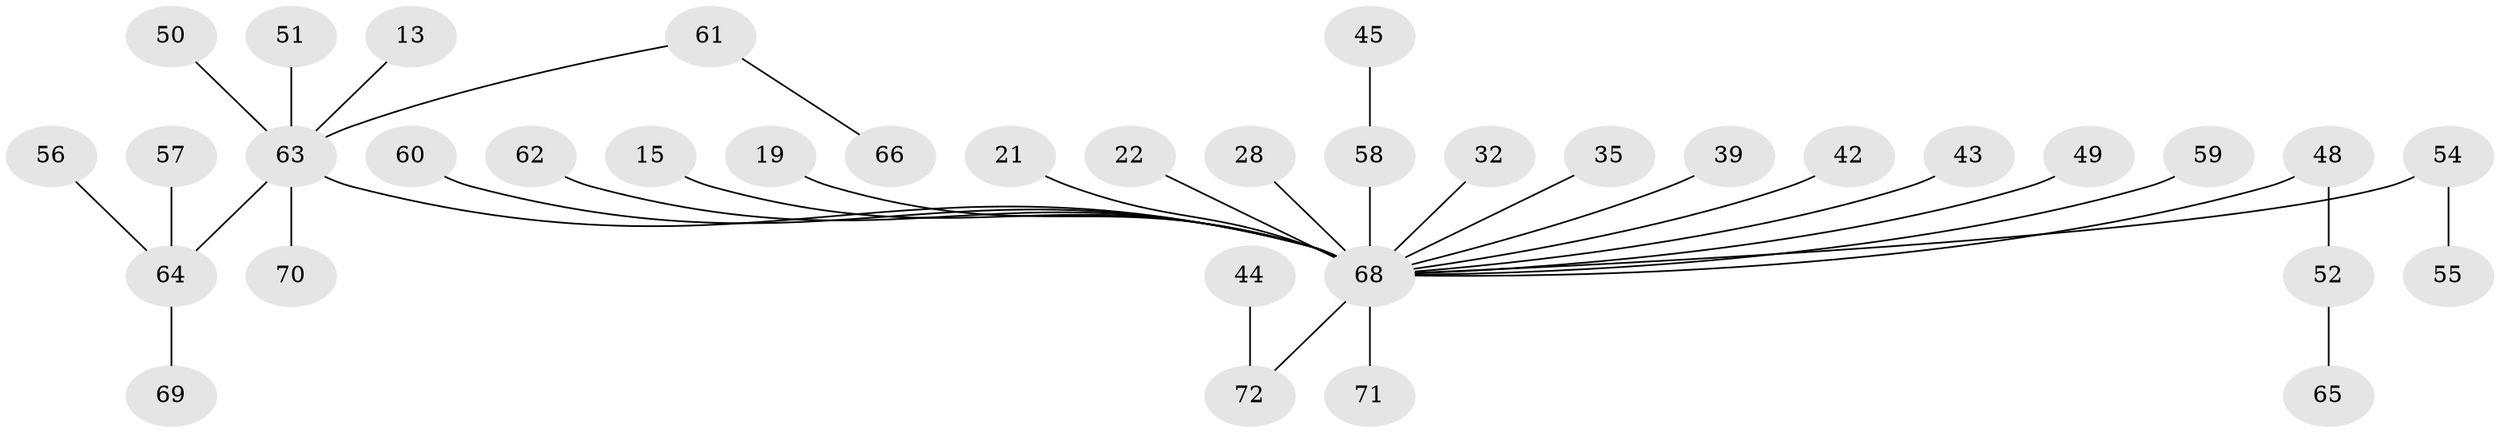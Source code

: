 // original degree distribution, {6: 0.013888888888888888, 1: 0.5972222222222222, 18: 0.013888888888888888, 5: 0.041666666666666664, 7: 0.013888888888888888, 3: 0.09722222222222222, 2: 0.20833333333333334, 4: 0.013888888888888888}
// Generated by graph-tools (version 1.1) at 2025/47/03/09/25 04:47:18]
// undirected, 36 vertices, 35 edges
graph export_dot {
graph [start="1"]
  node [color=gray90,style=filled];
  13;
  15;
  19;
  21;
  22;
  28;
  32;
  35;
  39;
  42;
  43;
  44;
  45;
  48 [super="+20+26"];
  49;
  50;
  51;
  52;
  54 [super="+25+29+40+46"];
  55;
  56;
  57;
  58 [super="+41"];
  59;
  60 [super="+37"];
  61;
  62;
  63 [super="+1+2+53"];
  64 [super="+16+27+47"];
  65;
  66;
  68 [super="+67+9+10+17"];
  69;
  70;
  71;
  72 [super="+38"];
  13 -- 63;
  15 -- 68;
  19 -- 68;
  21 -- 68;
  22 -- 68;
  28 -- 68;
  32 -- 68;
  35 -- 68;
  39 -- 68;
  42 -- 68;
  43 -- 68;
  44 -- 72;
  45 -- 58;
  48 -- 68;
  48 -- 52;
  49 -- 68;
  50 -- 63;
  51 -- 63;
  52 -- 65;
  54 -- 68;
  54 -- 55;
  56 -- 64;
  57 -- 64;
  58 -- 68;
  59 -- 68;
  60 -- 68;
  61 -- 66;
  61 -- 63;
  62 -- 68;
  63 -- 70;
  63 -- 68 [weight=2];
  63 -- 64;
  64 -- 69;
  68 -- 71;
  68 -- 72;
}
